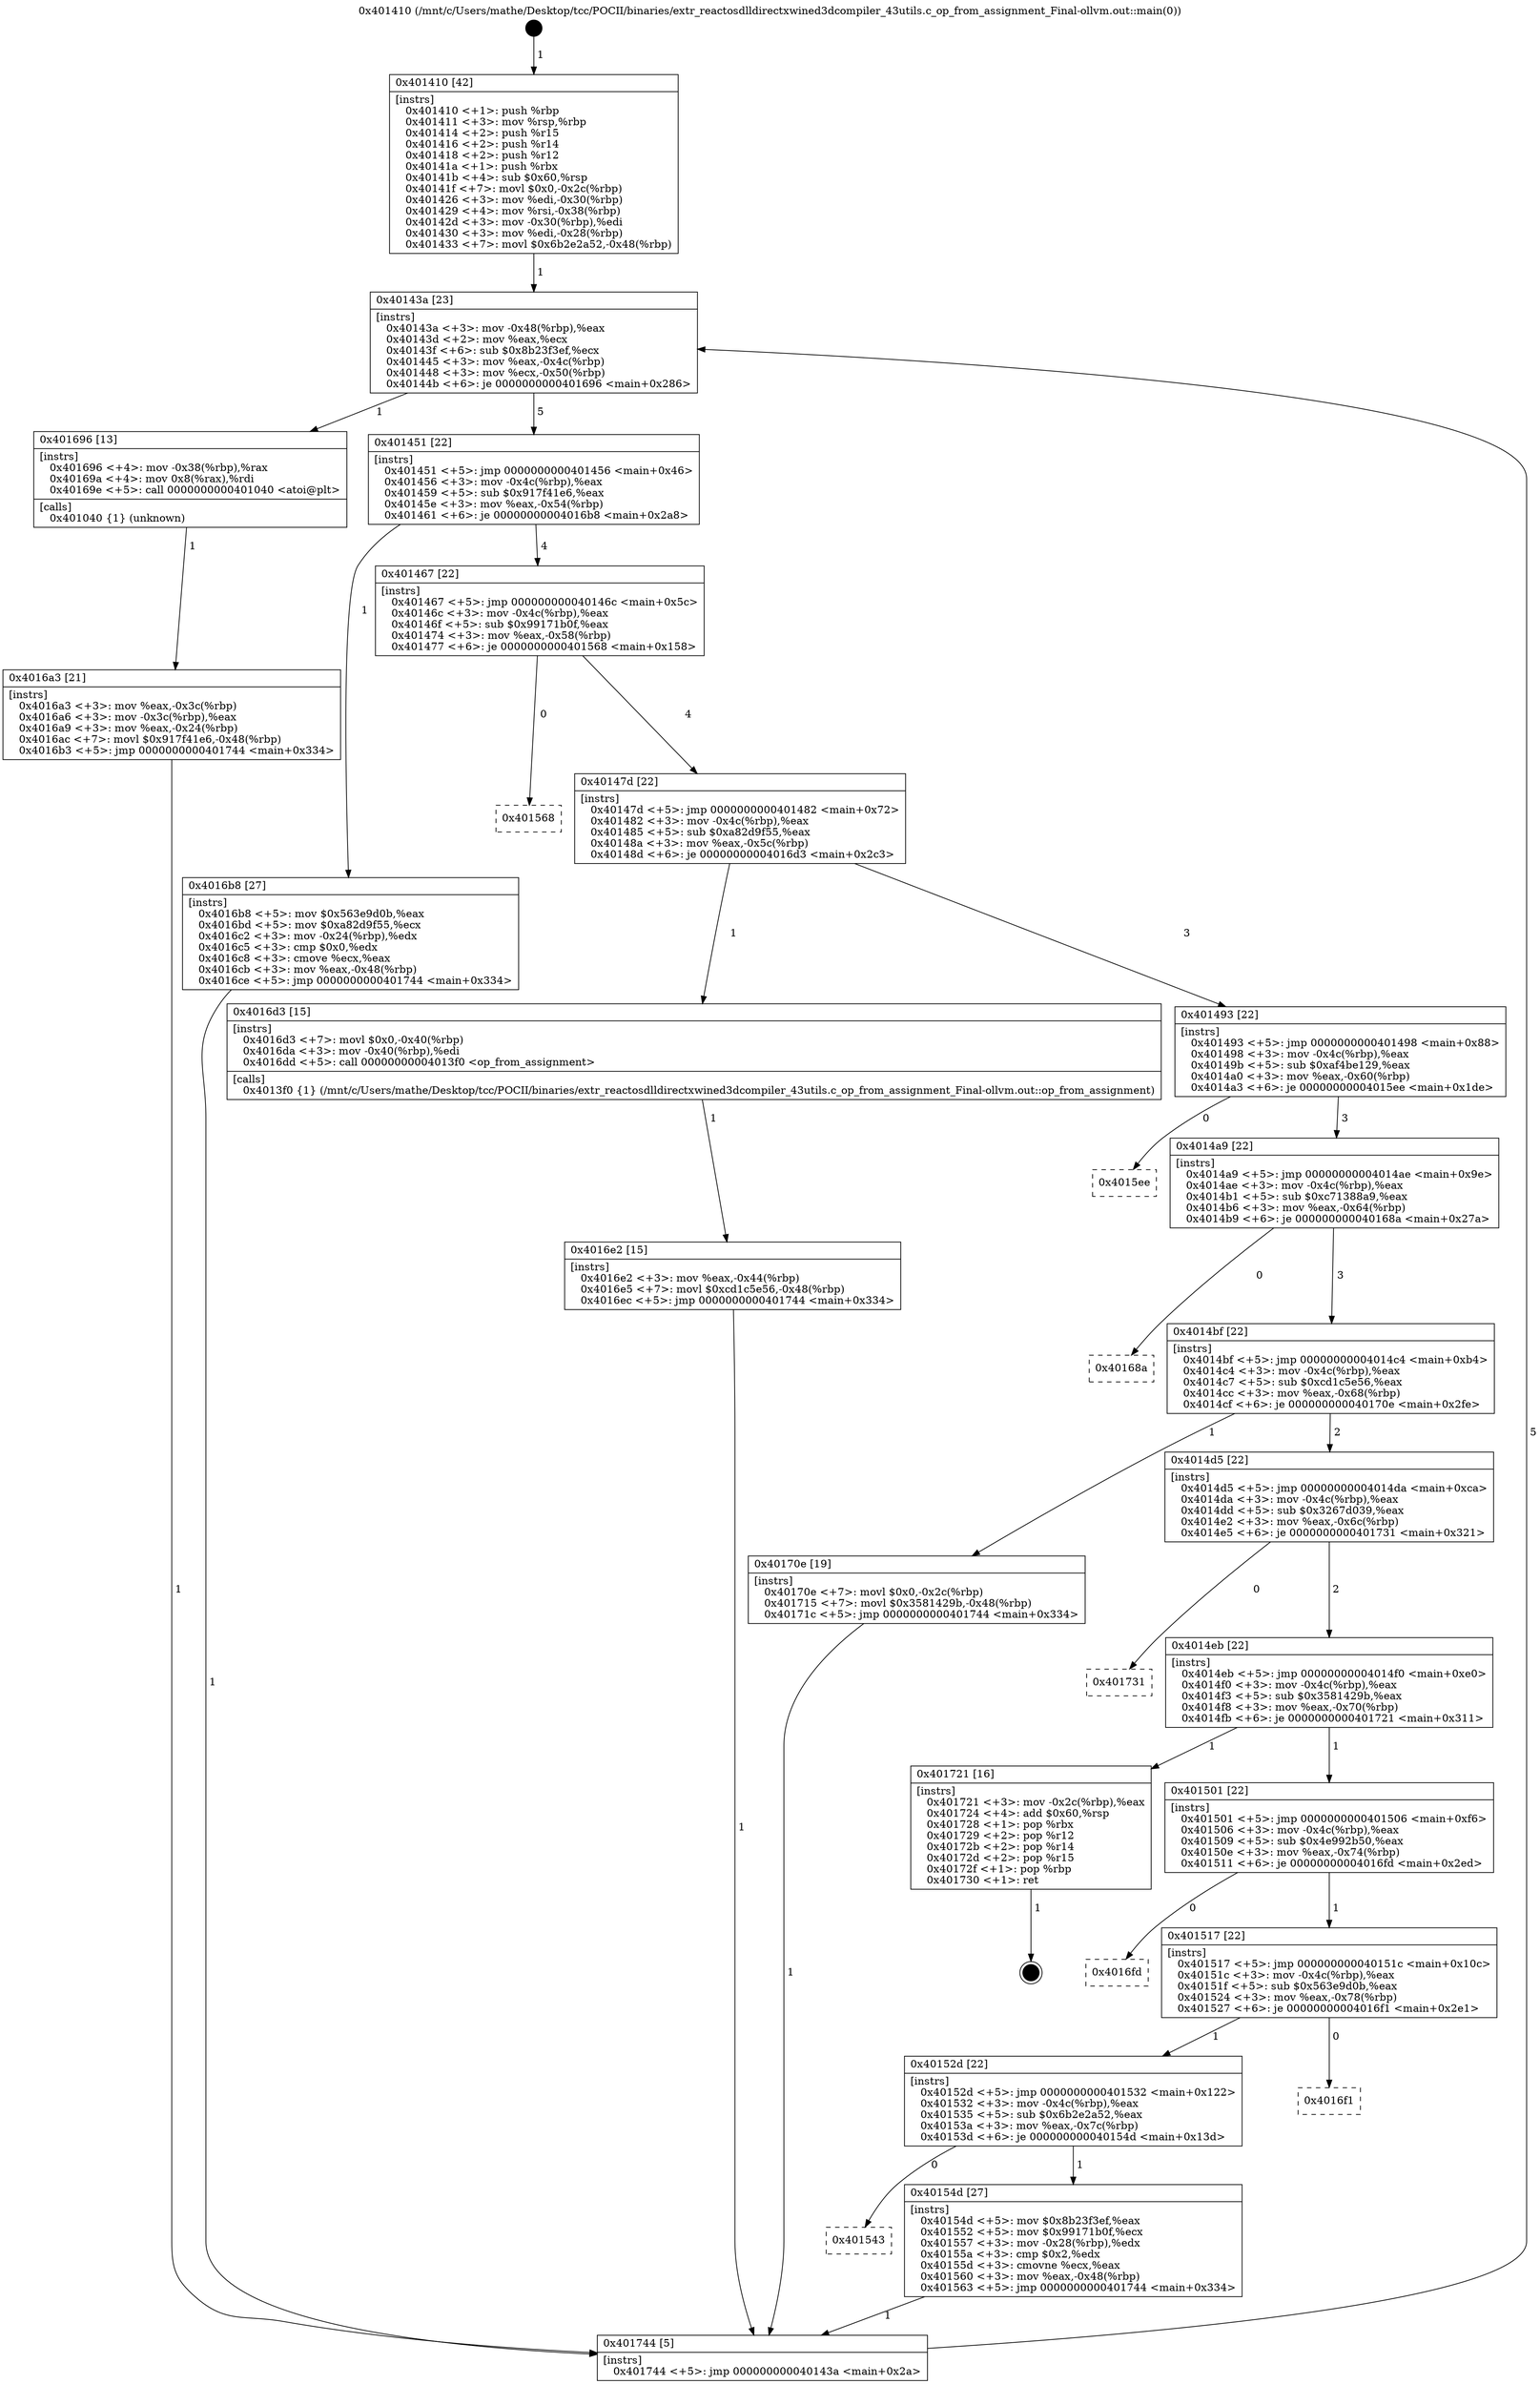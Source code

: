 digraph "0x401410" {
  label = "0x401410 (/mnt/c/Users/mathe/Desktop/tcc/POCII/binaries/extr_reactosdlldirectxwined3dcompiler_43utils.c_op_from_assignment_Final-ollvm.out::main(0))"
  labelloc = "t"
  node[shape=record]

  Entry [label="",width=0.3,height=0.3,shape=circle,fillcolor=black,style=filled]
  "0x40143a" [label="{
     0x40143a [23]\l
     | [instrs]\l
     &nbsp;&nbsp;0x40143a \<+3\>: mov -0x48(%rbp),%eax\l
     &nbsp;&nbsp;0x40143d \<+2\>: mov %eax,%ecx\l
     &nbsp;&nbsp;0x40143f \<+6\>: sub $0x8b23f3ef,%ecx\l
     &nbsp;&nbsp;0x401445 \<+3\>: mov %eax,-0x4c(%rbp)\l
     &nbsp;&nbsp;0x401448 \<+3\>: mov %ecx,-0x50(%rbp)\l
     &nbsp;&nbsp;0x40144b \<+6\>: je 0000000000401696 \<main+0x286\>\l
  }"]
  "0x401696" [label="{
     0x401696 [13]\l
     | [instrs]\l
     &nbsp;&nbsp;0x401696 \<+4\>: mov -0x38(%rbp),%rax\l
     &nbsp;&nbsp;0x40169a \<+4\>: mov 0x8(%rax),%rdi\l
     &nbsp;&nbsp;0x40169e \<+5\>: call 0000000000401040 \<atoi@plt\>\l
     | [calls]\l
     &nbsp;&nbsp;0x401040 \{1\} (unknown)\l
  }"]
  "0x401451" [label="{
     0x401451 [22]\l
     | [instrs]\l
     &nbsp;&nbsp;0x401451 \<+5\>: jmp 0000000000401456 \<main+0x46\>\l
     &nbsp;&nbsp;0x401456 \<+3\>: mov -0x4c(%rbp),%eax\l
     &nbsp;&nbsp;0x401459 \<+5\>: sub $0x917f41e6,%eax\l
     &nbsp;&nbsp;0x40145e \<+3\>: mov %eax,-0x54(%rbp)\l
     &nbsp;&nbsp;0x401461 \<+6\>: je 00000000004016b8 \<main+0x2a8\>\l
  }"]
  Exit [label="",width=0.3,height=0.3,shape=circle,fillcolor=black,style=filled,peripheries=2]
  "0x4016b8" [label="{
     0x4016b8 [27]\l
     | [instrs]\l
     &nbsp;&nbsp;0x4016b8 \<+5\>: mov $0x563e9d0b,%eax\l
     &nbsp;&nbsp;0x4016bd \<+5\>: mov $0xa82d9f55,%ecx\l
     &nbsp;&nbsp;0x4016c2 \<+3\>: mov -0x24(%rbp),%edx\l
     &nbsp;&nbsp;0x4016c5 \<+3\>: cmp $0x0,%edx\l
     &nbsp;&nbsp;0x4016c8 \<+3\>: cmove %ecx,%eax\l
     &nbsp;&nbsp;0x4016cb \<+3\>: mov %eax,-0x48(%rbp)\l
     &nbsp;&nbsp;0x4016ce \<+5\>: jmp 0000000000401744 \<main+0x334\>\l
  }"]
  "0x401467" [label="{
     0x401467 [22]\l
     | [instrs]\l
     &nbsp;&nbsp;0x401467 \<+5\>: jmp 000000000040146c \<main+0x5c\>\l
     &nbsp;&nbsp;0x40146c \<+3\>: mov -0x4c(%rbp),%eax\l
     &nbsp;&nbsp;0x40146f \<+5\>: sub $0x99171b0f,%eax\l
     &nbsp;&nbsp;0x401474 \<+3\>: mov %eax,-0x58(%rbp)\l
     &nbsp;&nbsp;0x401477 \<+6\>: je 0000000000401568 \<main+0x158\>\l
  }"]
  "0x4016e2" [label="{
     0x4016e2 [15]\l
     | [instrs]\l
     &nbsp;&nbsp;0x4016e2 \<+3\>: mov %eax,-0x44(%rbp)\l
     &nbsp;&nbsp;0x4016e5 \<+7\>: movl $0xcd1c5e56,-0x48(%rbp)\l
     &nbsp;&nbsp;0x4016ec \<+5\>: jmp 0000000000401744 \<main+0x334\>\l
  }"]
  "0x401568" [label="{
     0x401568\l
  }", style=dashed]
  "0x40147d" [label="{
     0x40147d [22]\l
     | [instrs]\l
     &nbsp;&nbsp;0x40147d \<+5\>: jmp 0000000000401482 \<main+0x72\>\l
     &nbsp;&nbsp;0x401482 \<+3\>: mov -0x4c(%rbp),%eax\l
     &nbsp;&nbsp;0x401485 \<+5\>: sub $0xa82d9f55,%eax\l
     &nbsp;&nbsp;0x40148a \<+3\>: mov %eax,-0x5c(%rbp)\l
     &nbsp;&nbsp;0x40148d \<+6\>: je 00000000004016d3 \<main+0x2c3\>\l
  }"]
  "0x4016a3" [label="{
     0x4016a3 [21]\l
     | [instrs]\l
     &nbsp;&nbsp;0x4016a3 \<+3\>: mov %eax,-0x3c(%rbp)\l
     &nbsp;&nbsp;0x4016a6 \<+3\>: mov -0x3c(%rbp),%eax\l
     &nbsp;&nbsp;0x4016a9 \<+3\>: mov %eax,-0x24(%rbp)\l
     &nbsp;&nbsp;0x4016ac \<+7\>: movl $0x917f41e6,-0x48(%rbp)\l
     &nbsp;&nbsp;0x4016b3 \<+5\>: jmp 0000000000401744 \<main+0x334\>\l
  }"]
  "0x4016d3" [label="{
     0x4016d3 [15]\l
     | [instrs]\l
     &nbsp;&nbsp;0x4016d3 \<+7\>: movl $0x0,-0x40(%rbp)\l
     &nbsp;&nbsp;0x4016da \<+3\>: mov -0x40(%rbp),%edi\l
     &nbsp;&nbsp;0x4016dd \<+5\>: call 00000000004013f0 \<op_from_assignment\>\l
     | [calls]\l
     &nbsp;&nbsp;0x4013f0 \{1\} (/mnt/c/Users/mathe/Desktop/tcc/POCII/binaries/extr_reactosdlldirectxwined3dcompiler_43utils.c_op_from_assignment_Final-ollvm.out::op_from_assignment)\l
  }"]
  "0x401493" [label="{
     0x401493 [22]\l
     | [instrs]\l
     &nbsp;&nbsp;0x401493 \<+5\>: jmp 0000000000401498 \<main+0x88\>\l
     &nbsp;&nbsp;0x401498 \<+3\>: mov -0x4c(%rbp),%eax\l
     &nbsp;&nbsp;0x40149b \<+5\>: sub $0xaf4be129,%eax\l
     &nbsp;&nbsp;0x4014a0 \<+3\>: mov %eax,-0x60(%rbp)\l
     &nbsp;&nbsp;0x4014a3 \<+6\>: je 00000000004015ee \<main+0x1de\>\l
  }"]
  "0x401410" [label="{
     0x401410 [42]\l
     | [instrs]\l
     &nbsp;&nbsp;0x401410 \<+1\>: push %rbp\l
     &nbsp;&nbsp;0x401411 \<+3\>: mov %rsp,%rbp\l
     &nbsp;&nbsp;0x401414 \<+2\>: push %r15\l
     &nbsp;&nbsp;0x401416 \<+2\>: push %r14\l
     &nbsp;&nbsp;0x401418 \<+2\>: push %r12\l
     &nbsp;&nbsp;0x40141a \<+1\>: push %rbx\l
     &nbsp;&nbsp;0x40141b \<+4\>: sub $0x60,%rsp\l
     &nbsp;&nbsp;0x40141f \<+7\>: movl $0x0,-0x2c(%rbp)\l
     &nbsp;&nbsp;0x401426 \<+3\>: mov %edi,-0x30(%rbp)\l
     &nbsp;&nbsp;0x401429 \<+4\>: mov %rsi,-0x38(%rbp)\l
     &nbsp;&nbsp;0x40142d \<+3\>: mov -0x30(%rbp),%edi\l
     &nbsp;&nbsp;0x401430 \<+3\>: mov %edi,-0x28(%rbp)\l
     &nbsp;&nbsp;0x401433 \<+7\>: movl $0x6b2e2a52,-0x48(%rbp)\l
  }"]
  "0x4015ee" [label="{
     0x4015ee\l
  }", style=dashed]
  "0x4014a9" [label="{
     0x4014a9 [22]\l
     | [instrs]\l
     &nbsp;&nbsp;0x4014a9 \<+5\>: jmp 00000000004014ae \<main+0x9e\>\l
     &nbsp;&nbsp;0x4014ae \<+3\>: mov -0x4c(%rbp),%eax\l
     &nbsp;&nbsp;0x4014b1 \<+5\>: sub $0xc71388a9,%eax\l
     &nbsp;&nbsp;0x4014b6 \<+3\>: mov %eax,-0x64(%rbp)\l
     &nbsp;&nbsp;0x4014b9 \<+6\>: je 000000000040168a \<main+0x27a\>\l
  }"]
  "0x401744" [label="{
     0x401744 [5]\l
     | [instrs]\l
     &nbsp;&nbsp;0x401744 \<+5\>: jmp 000000000040143a \<main+0x2a\>\l
  }"]
  "0x40168a" [label="{
     0x40168a\l
  }", style=dashed]
  "0x4014bf" [label="{
     0x4014bf [22]\l
     | [instrs]\l
     &nbsp;&nbsp;0x4014bf \<+5\>: jmp 00000000004014c4 \<main+0xb4\>\l
     &nbsp;&nbsp;0x4014c4 \<+3\>: mov -0x4c(%rbp),%eax\l
     &nbsp;&nbsp;0x4014c7 \<+5\>: sub $0xcd1c5e56,%eax\l
     &nbsp;&nbsp;0x4014cc \<+3\>: mov %eax,-0x68(%rbp)\l
     &nbsp;&nbsp;0x4014cf \<+6\>: je 000000000040170e \<main+0x2fe\>\l
  }"]
  "0x401543" [label="{
     0x401543\l
  }", style=dashed]
  "0x40170e" [label="{
     0x40170e [19]\l
     | [instrs]\l
     &nbsp;&nbsp;0x40170e \<+7\>: movl $0x0,-0x2c(%rbp)\l
     &nbsp;&nbsp;0x401715 \<+7\>: movl $0x3581429b,-0x48(%rbp)\l
     &nbsp;&nbsp;0x40171c \<+5\>: jmp 0000000000401744 \<main+0x334\>\l
  }"]
  "0x4014d5" [label="{
     0x4014d5 [22]\l
     | [instrs]\l
     &nbsp;&nbsp;0x4014d5 \<+5\>: jmp 00000000004014da \<main+0xca\>\l
     &nbsp;&nbsp;0x4014da \<+3\>: mov -0x4c(%rbp),%eax\l
     &nbsp;&nbsp;0x4014dd \<+5\>: sub $0x3267d039,%eax\l
     &nbsp;&nbsp;0x4014e2 \<+3\>: mov %eax,-0x6c(%rbp)\l
     &nbsp;&nbsp;0x4014e5 \<+6\>: je 0000000000401731 \<main+0x321\>\l
  }"]
  "0x40154d" [label="{
     0x40154d [27]\l
     | [instrs]\l
     &nbsp;&nbsp;0x40154d \<+5\>: mov $0x8b23f3ef,%eax\l
     &nbsp;&nbsp;0x401552 \<+5\>: mov $0x99171b0f,%ecx\l
     &nbsp;&nbsp;0x401557 \<+3\>: mov -0x28(%rbp),%edx\l
     &nbsp;&nbsp;0x40155a \<+3\>: cmp $0x2,%edx\l
     &nbsp;&nbsp;0x40155d \<+3\>: cmovne %ecx,%eax\l
     &nbsp;&nbsp;0x401560 \<+3\>: mov %eax,-0x48(%rbp)\l
     &nbsp;&nbsp;0x401563 \<+5\>: jmp 0000000000401744 \<main+0x334\>\l
  }"]
  "0x401731" [label="{
     0x401731\l
  }", style=dashed]
  "0x4014eb" [label="{
     0x4014eb [22]\l
     | [instrs]\l
     &nbsp;&nbsp;0x4014eb \<+5\>: jmp 00000000004014f0 \<main+0xe0\>\l
     &nbsp;&nbsp;0x4014f0 \<+3\>: mov -0x4c(%rbp),%eax\l
     &nbsp;&nbsp;0x4014f3 \<+5\>: sub $0x3581429b,%eax\l
     &nbsp;&nbsp;0x4014f8 \<+3\>: mov %eax,-0x70(%rbp)\l
     &nbsp;&nbsp;0x4014fb \<+6\>: je 0000000000401721 \<main+0x311\>\l
  }"]
  "0x40152d" [label="{
     0x40152d [22]\l
     | [instrs]\l
     &nbsp;&nbsp;0x40152d \<+5\>: jmp 0000000000401532 \<main+0x122\>\l
     &nbsp;&nbsp;0x401532 \<+3\>: mov -0x4c(%rbp),%eax\l
     &nbsp;&nbsp;0x401535 \<+5\>: sub $0x6b2e2a52,%eax\l
     &nbsp;&nbsp;0x40153a \<+3\>: mov %eax,-0x7c(%rbp)\l
     &nbsp;&nbsp;0x40153d \<+6\>: je 000000000040154d \<main+0x13d\>\l
  }"]
  "0x401721" [label="{
     0x401721 [16]\l
     | [instrs]\l
     &nbsp;&nbsp;0x401721 \<+3\>: mov -0x2c(%rbp),%eax\l
     &nbsp;&nbsp;0x401724 \<+4\>: add $0x60,%rsp\l
     &nbsp;&nbsp;0x401728 \<+1\>: pop %rbx\l
     &nbsp;&nbsp;0x401729 \<+2\>: pop %r12\l
     &nbsp;&nbsp;0x40172b \<+2\>: pop %r14\l
     &nbsp;&nbsp;0x40172d \<+2\>: pop %r15\l
     &nbsp;&nbsp;0x40172f \<+1\>: pop %rbp\l
     &nbsp;&nbsp;0x401730 \<+1\>: ret\l
  }"]
  "0x401501" [label="{
     0x401501 [22]\l
     | [instrs]\l
     &nbsp;&nbsp;0x401501 \<+5\>: jmp 0000000000401506 \<main+0xf6\>\l
     &nbsp;&nbsp;0x401506 \<+3\>: mov -0x4c(%rbp),%eax\l
     &nbsp;&nbsp;0x401509 \<+5\>: sub $0x4e992b50,%eax\l
     &nbsp;&nbsp;0x40150e \<+3\>: mov %eax,-0x74(%rbp)\l
     &nbsp;&nbsp;0x401511 \<+6\>: je 00000000004016fd \<main+0x2ed\>\l
  }"]
  "0x4016f1" [label="{
     0x4016f1\l
  }", style=dashed]
  "0x4016fd" [label="{
     0x4016fd\l
  }", style=dashed]
  "0x401517" [label="{
     0x401517 [22]\l
     | [instrs]\l
     &nbsp;&nbsp;0x401517 \<+5\>: jmp 000000000040151c \<main+0x10c\>\l
     &nbsp;&nbsp;0x40151c \<+3\>: mov -0x4c(%rbp),%eax\l
     &nbsp;&nbsp;0x40151f \<+5\>: sub $0x563e9d0b,%eax\l
     &nbsp;&nbsp;0x401524 \<+3\>: mov %eax,-0x78(%rbp)\l
     &nbsp;&nbsp;0x401527 \<+6\>: je 00000000004016f1 \<main+0x2e1\>\l
  }"]
  Entry -> "0x401410" [label=" 1"]
  "0x40143a" -> "0x401696" [label=" 1"]
  "0x40143a" -> "0x401451" [label=" 5"]
  "0x401721" -> Exit [label=" 1"]
  "0x401451" -> "0x4016b8" [label=" 1"]
  "0x401451" -> "0x401467" [label=" 4"]
  "0x40170e" -> "0x401744" [label=" 1"]
  "0x401467" -> "0x401568" [label=" 0"]
  "0x401467" -> "0x40147d" [label=" 4"]
  "0x4016e2" -> "0x401744" [label=" 1"]
  "0x40147d" -> "0x4016d3" [label=" 1"]
  "0x40147d" -> "0x401493" [label=" 3"]
  "0x4016d3" -> "0x4016e2" [label=" 1"]
  "0x401493" -> "0x4015ee" [label=" 0"]
  "0x401493" -> "0x4014a9" [label=" 3"]
  "0x4016b8" -> "0x401744" [label=" 1"]
  "0x4014a9" -> "0x40168a" [label=" 0"]
  "0x4014a9" -> "0x4014bf" [label=" 3"]
  "0x4016a3" -> "0x401744" [label=" 1"]
  "0x4014bf" -> "0x40170e" [label=" 1"]
  "0x4014bf" -> "0x4014d5" [label=" 2"]
  "0x401696" -> "0x4016a3" [label=" 1"]
  "0x4014d5" -> "0x401731" [label=" 0"]
  "0x4014d5" -> "0x4014eb" [label=" 2"]
  "0x401744" -> "0x40143a" [label=" 5"]
  "0x4014eb" -> "0x401721" [label=" 1"]
  "0x4014eb" -> "0x401501" [label=" 1"]
  "0x40154d" -> "0x401744" [label=" 1"]
  "0x401501" -> "0x4016fd" [label=" 0"]
  "0x401501" -> "0x401517" [label=" 1"]
  "0x40152d" -> "0x401543" [label=" 0"]
  "0x401517" -> "0x4016f1" [label=" 0"]
  "0x401517" -> "0x40152d" [label=" 1"]
  "0x401410" -> "0x40143a" [label=" 1"]
  "0x40152d" -> "0x40154d" [label=" 1"]
}
